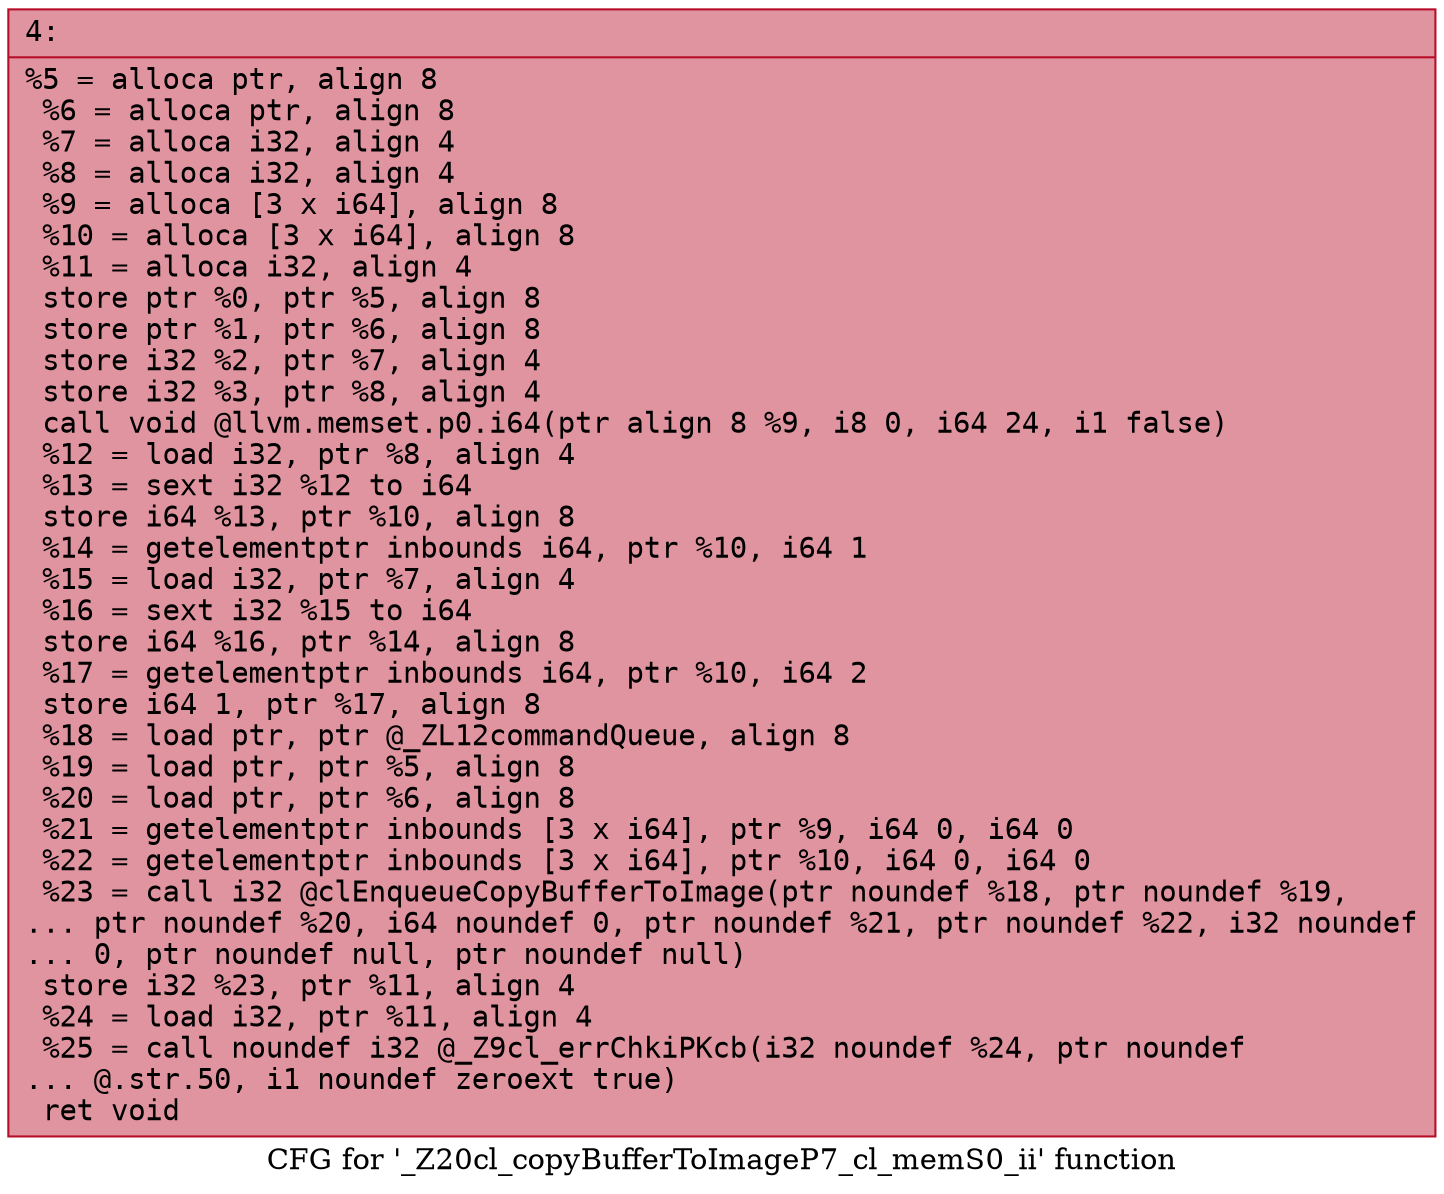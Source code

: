 digraph "CFG for '_Z20cl_copyBufferToImageP7_cl_memS0_ii' function" {
	label="CFG for '_Z20cl_copyBufferToImageP7_cl_memS0_ii' function";

	Node0x60000035dae0 [shape=record,color="#b70d28ff", style=filled, fillcolor="#b70d2870" fontname="Courier",label="{4:\l|  %5 = alloca ptr, align 8\l  %6 = alloca ptr, align 8\l  %7 = alloca i32, align 4\l  %8 = alloca i32, align 4\l  %9 = alloca [3 x i64], align 8\l  %10 = alloca [3 x i64], align 8\l  %11 = alloca i32, align 4\l  store ptr %0, ptr %5, align 8\l  store ptr %1, ptr %6, align 8\l  store i32 %2, ptr %7, align 4\l  store i32 %3, ptr %8, align 4\l  call void @llvm.memset.p0.i64(ptr align 8 %9, i8 0, i64 24, i1 false)\l  %12 = load i32, ptr %8, align 4\l  %13 = sext i32 %12 to i64\l  store i64 %13, ptr %10, align 8\l  %14 = getelementptr inbounds i64, ptr %10, i64 1\l  %15 = load i32, ptr %7, align 4\l  %16 = sext i32 %15 to i64\l  store i64 %16, ptr %14, align 8\l  %17 = getelementptr inbounds i64, ptr %10, i64 2\l  store i64 1, ptr %17, align 8\l  %18 = load ptr, ptr @_ZL12commandQueue, align 8\l  %19 = load ptr, ptr %5, align 8\l  %20 = load ptr, ptr %6, align 8\l  %21 = getelementptr inbounds [3 x i64], ptr %9, i64 0, i64 0\l  %22 = getelementptr inbounds [3 x i64], ptr %10, i64 0, i64 0\l  %23 = call i32 @clEnqueueCopyBufferToImage(ptr noundef %18, ptr noundef %19,\l... ptr noundef %20, i64 noundef 0, ptr noundef %21, ptr noundef %22, i32 noundef\l... 0, ptr noundef null, ptr noundef null)\l  store i32 %23, ptr %11, align 4\l  %24 = load i32, ptr %11, align 4\l  %25 = call noundef i32 @_Z9cl_errChkiPKcb(i32 noundef %24, ptr noundef\l... @.str.50, i1 noundef zeroext true)\l  ret void\l}"];
}
